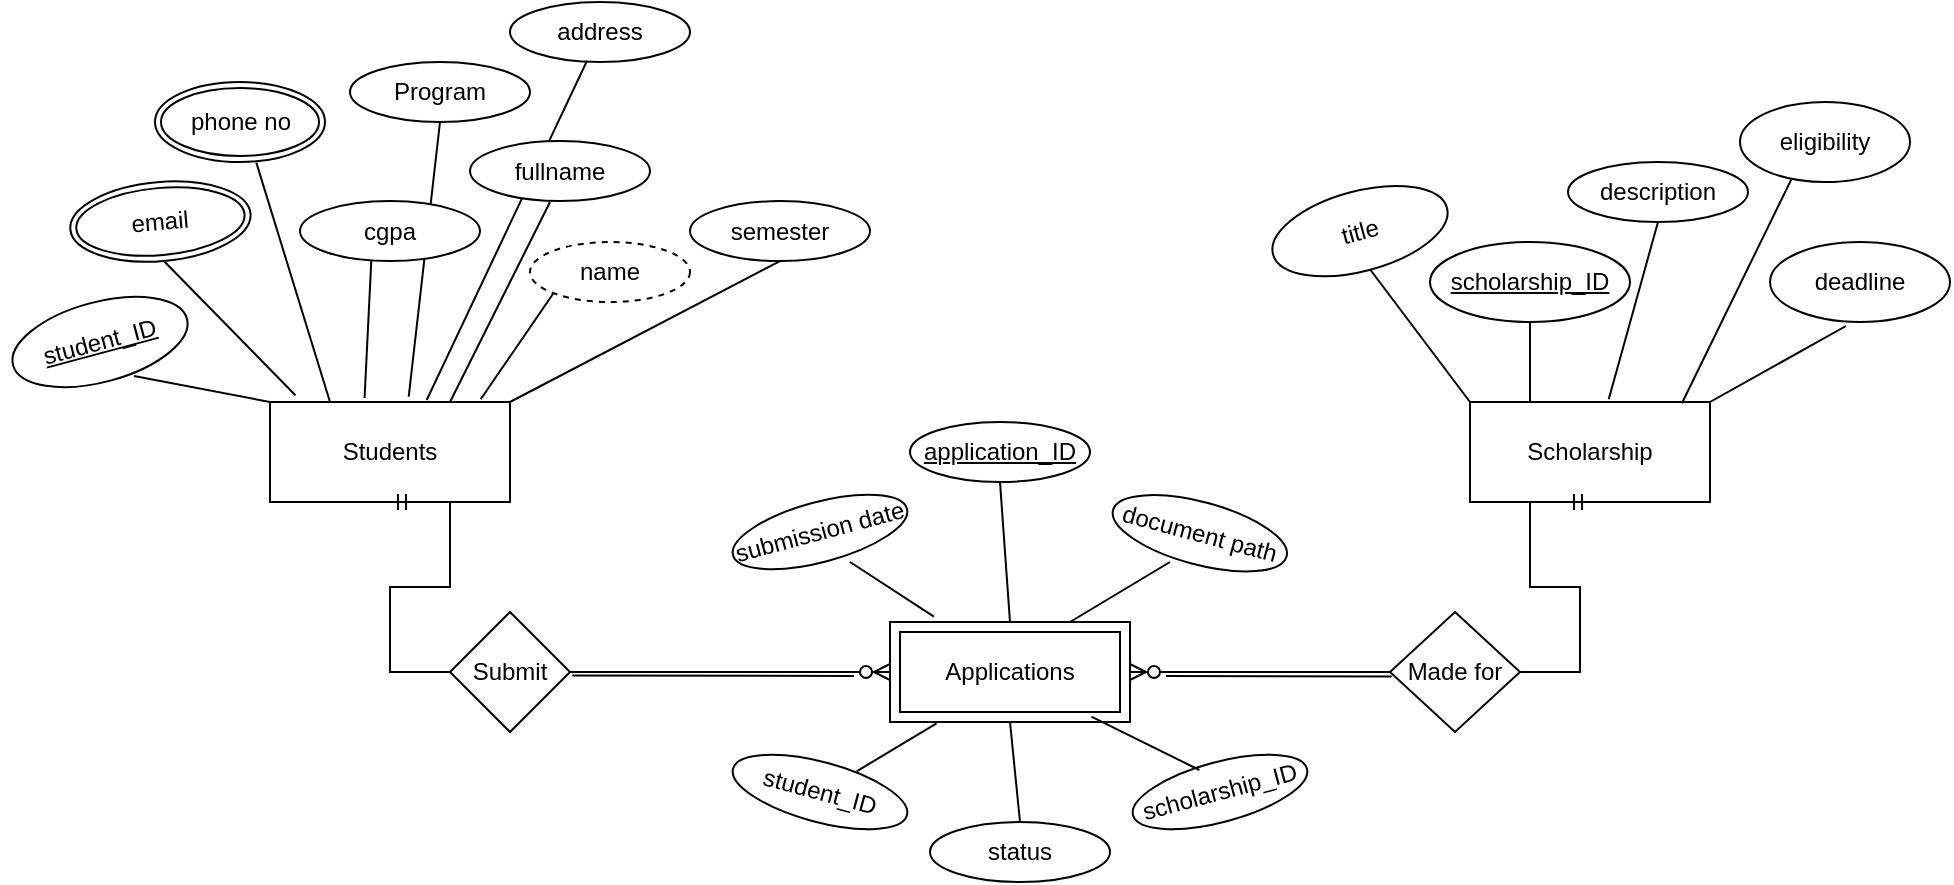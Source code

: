 <mxfile version="27.0.9">
  <diagram name="Page-1" id="50NBQbaFH9121cileKbn">
    <mxGraphModel dx="1505" dy="1476" grid="1" gridSize="10" guides="1" tooltips="1" connect="1" arrows="1" fold="1" page="1" pageScale="1" pageWidth="850" pageHeight="1100" math="0" shadow="0">
      <root>
        <mxCell id="0" />
        <mxCell id="1" parent="0" />
        <mxCell id="IqnL9jD0EgzMoAM63mxF-1" value="Students" style="rounded=0;whiteSpace=wrap;html=1;" parent="1" vertex="1">
          <mxGeometry x="80" y="150" width="120" height="50" as="geometry" />
        </mxCell>
        <mxCell id="IqnL9jD0EgzMoAM63mxF-4" value="Scholarship" style="rounded=0;whiteSpace=wrap;html=1;" parent="1" vertex="1">
          <mxGeometry x="680" y="150" width="120" height="50" as="geometry" />
        </mxCell>
        <mxCell id="IqnL9jD0EgzMoAM63mxF-5" value="Made for" style="rhombus;whiteSpace=wrap;html=1;" parent="1" vertex="1">
          <mxGeometry x="640" y="255" width="65" height="60" as="geometry" />
        </mxCell>
        <mxCell id="IqnL9jD0EgzMoAM63mxF-7" value="Submit" style="rhombus;whiteSpace=wrap;html=1;" parent="1" vertex="1">
          <mxGeometry x="170" y="255" width="60" height="60" as="geometry" />
        </mxCell>
        <mxCell id="IqnL9jD0EgzMoAM63mxF-8" value="Applications" style="shape=ext;margin=3;double=1;whiteSpace=wrap;html=1;align=center;" parent="1" vertex="1">
          <mxGeometry x="390" y="260" width="120" height="50" as="geometry" />
        </mxCell>
        <mxCell id="IqnL9jD0EgzMoAM63mxF-11" value="phone no" style="ellipse;shape=doubleEllipse;margin=3;whiteSpace=wrap;html=1;align=center;" parent="1" vertex="1">
          <mxGeometry x="22.5" y="-10" width="85" height="40" as="geometry" />
        </mxCell>
        <mxCell id="IqnL9jD0EgzMoAM63mxF-12" value="email" style="ellipse;shape=doubleEllipse;margin=3;whiteSpace=wrap;html=1;align=center;rotation=-5;" parent="1" vertex="1">
          <mxGeometry x="-20" y="40" width="90.42" height="39.55" as="geometry" />
        </mxCell>
        <mxCell id="IqnL9jD0EgzMoAM63mxF-13" value="student_ID" style="ellipse;whiteSpace=wrap;html=1;align=center;fontStyle=4;rotation=-15;" parent="1" vertex="1">
          <mxGeometry x="-50" y="100" width="90" height="40" as="geometry" />
        </mxCell>
        <mxCell id="IqnL9jD0EgzMoAM63mxF-14" value="Program" style="ellipse;whiteSpace=wrap;html=1;align=center;" parent="1" vertex="1">
          <mxGeometry x="120" y="-20" width="90" height="30" as="geometry" />
        </mxCell>
        <mxCell id="IqnL9jD0EgzMoAM63mxF-15" value="address" style="ellipse;whiteSpace=wrap;html=1;align=center;rotation=0;" parent="1" vertex="1">
          <mxGeometry x="200" y="-50" width="90" height="30" as="geometry" />
        </mxCell>
        <mxCell id="IqnL9jD0EgzMoAM63mxF-17" value="semester" style="ellipse;whiteSpace=wrap;html=1;align=center;rotation=0;" parent="1" vertex="1">
          <mxGeometry x="290" y="49.55" width="90" height="30" as="geometry" />
        </mxCell>
        <mxCell id="IqnL9jD0EgzMoAM63mxF-20" value="name" style="ellipse;whiteSpace=wrap;html=1;align=center;dashed=1;" parent="1" vertex="1">
          <mxGeometry x="210" y="70" width="80" height="30" as="geometry" />
        </mxCell>
        <mxCell id="IqnL9jD0EgzMoAM63mxF-23" value="" style="endArrow=none;html=1;rounded=0;entryX=0;entryY=0;entryDx=0;entryDy=0;exitX=0.634;exitY=1.021;exitDx=0;exitDy=0;exitPerimeter=0;" parent="1" source="IqnL9jD0EgzMoAM63mxF-13" target="IqnL9jD0EgzMoAM63mxF-1" edge="1">
          <mxGeometry relative="1" as="geometry">
            <mxPoint y="115" as="sourcePoint" />
            <mxPoint x="160" y="115" as="targetPoint" />
          </mxGeometry>
        </mxCell>
        <mxCell id="IqnL9jD0EgzMoAM63mxF-24" value="" style="endArrow=none;html=1;rounded=0;exitX=0.5;exitY=1;exitDx=0;exitDy=0;entryX=0.106;entryY=-0.067;entryDx=0;entryDy=0;entryPerimeter=0;" parent="1" source="IqnL9jD0EgzMoAM63mxF-12" target="IqnL9jD0EgzMoAM63mxF-1" edge="1">
          <mxGeometry relative="1" as="geometry">
            <mxPoint x="190" y="190" as="sourcePoint" />
            <mxPoint x="350" y="190" as="targetPoint" />
          </mxGeometry>
        </mxCell>
        <mxCell id="IqnL9jD0EgzMoAM63mxF-25" value="" style="endArrow=none;html=1;rounded=0;entryX=0.596;entryY=1.008;entryDx=0;entryDy=0;entryPerimeter=0;exitX=0.25;exitY=0;exitDx=0;exitDy=0;" parent="1" source="IqnL9jD0EgzMoAM63mxF-1" target="IqnL9jD0EgzMoAM63mxF-11" edge="1">
          <mxGeometry relative="1" as="geometry">
            <mxPoint x="190" y="190" as="sourcePoint" />
            <mxPoint x="350" y="190" as="targetPoint" />
          </mxGeometry>
        </mxCell>
        <mxCell id="IqnL9jD0EgzMoAM63mxF-26" value="" style="endArrow=none;html=1;rounded=0;exitX=0.396;exitY=1;exitDx=0;exitDy=0;exitPerimeter=0;entryX=0.394;entryY=-0.04;entryDx=0;entryDy=0;entryPerimeter=0;" parent="1" source="IqnL9jD0EgzMoAM63mxF-16" target="IqnL9jD0EgzMoAM63mxF-1" edge="1">
          <mxGeometry relative="1" as="geometry">
            <mxPoint x="310" y="250" as="sourcePoint" />
            <mxPoint x="470" y="250" as="targetPoint" />
          </mxGeometry>
        </mxCell>
        <mxCell id="IqnL9jD0EgzMoAM63mxF-27" value="" style="endArrow=none;html=1;rounded=0;entryX=0.5;entryY=1;entryDx=0;entryDy=0;exitX=0.578;exitY=-0.053;exitDx=0;exitDy=0;exitPerimeter=0;" parent="1" source="IqnL9jD0EgzMoAM63mxF-1" target="IqnL9jD0EgzMoAM63mxF-14" edge="1">
          <mxGeometry relative="1" as="geometry">
            <mxPoint x="170" y="210" as="sourcePoint" />
            <mxPoint x="330" y="210" as="targetPoint" />
          </mxGeometry>
        </mxCell>
        <mxCell id="IqnL9jD0EgzMoAM63mxF-16" value="cgpa" style="ellipse;whiteSpace=wrap;html=1;align=center;" parent="1" vertex="1">
          <mxGeometry x="95" y="49.55" width="90" height="30" as="geometry" />
        </mxCell>
        <mxCell id="IqnL9jD0EgzMoAM63mxF-28" value="" style="endArrow=none;html=1;rounded=0;exitX=0.75;exitY=0;exitDx=0;exitDy=0;" parent="1" source="IqnL9jD0EgzMoAM63mxF-1" edge="1">
          <mxGeometry relative="1" as="geometry">
            <mxPoint x="250" y="250" as="sourcePoint" />
            <mxPoint x="220" y="50" as="targetPoint" />
          </mxGeometry>
        </mxCell>
        <mxCell id="IqnL9jD0EgzMoAM63mxF-30" value="" style="endArrow=none;html=1;rounded=0;exitX=0;exitY=1;exitDx=0;exitDy=0;entryX=0.878;entryY=-0.027;entryDx=0;entryDy=0;entryPerimeter=0;" parent="1" source="IqnL9jD0EgzMoAM63mxF-20" target="IqnL9jD0EgzMoAM63mxF-1" edge="1">
          <mxGeometry relative="1" as="geometry">
            <mxPoint x="230" y="110" as="sourcePoint" />
            <mxPoint x="390" y="110" as="targetPoint" />
          </mxGeometry>
        </mxCell>
        <mxCell id="IqnL9jD0EgzMoAM63mxF-31" value="" style="endArrow=none;html=1;rounded=0;exitX=0.5;exitY=1;exitDx=0;exitDy=0;entryX=1;entryY=0;entryDx=0;entryDy=0;" parent="1" source="IqnL9jD0EgzMoAM63mxF-17" target="IqnL9jD0EgzMoAM63mxF-1" edge="1">
          <mxGeometry relative="1" as="geometry">
            <mxPoint x="300" y="140" as="sourcePoint" />
            <mxPoint x="460" y="140" as="targetPoint" />
          </mxGeometry>
        </mxCell>
        <mxCell id="IqnL9jD0EgzMoAM63mxF-32" value="application_ID" style="ellipse;whiteSpace=wrap;html=1;align=center;fontStyle=4;" parent="1" vertex="1">
          <mxGeometry x="400" y="160" width="90" height="30" as="geometry" />
        </mxCell>
        <mxCell id="IqnL9jD0EgzMoAM63mxF-33" value="submission date" style="ellipse;whiteSpace=wrap;html=1;align=center;rotation=-15;" parent="1" vertex="1">
          <mxGeometry x="310" y="200" width="90" height="30" as="geometry" />
        </mxCell>
        <mxCell id="IqnL9jD0EgzMoAM63mxF-34" value="document path" style="ellipse;whiteSpace=wrap;html=1;align=center;rotation=15;" parent="1" vertex="1">
          <mxGeometry x="500" y="200" width="89.83" height="31.29" as="geometry" />
        </mxCell>
        <mxCell id="IqnL9jD0EgzMoAM63mxF-35" value="status" style="ellipse;whiteSpace=wrap;html=1;align=center;" parent="1" vertex="1">
          <mxGeometry x="410" y="360" width="90" height="30" as="geometry" />
        </mxCell>
        <mxCell id="IqnL9jD0EgzMoAM63mxF-36" value="scholarship_ID" style="ellipse;whiteSpace=wrap;html=1;align=center;rotation=-15;" parent="1" vertex="1">
          <mxGeometry x="510" y="330" width="90" height="30" as="geometry" />
        </mxCell>
        <mxCell id="IqnL9jD0EgzMoAM63mxF-37" value="student_ID" style="ellipse;whiteSpace=wrap;html=1;align=center;rotation=15;" parent="1" vertex="1">
          <mxGeometry x="310" y="330" width="90" height="30" as="geometry" />
        </mxCell>
        <mxCell id="IqnL9jD0EgzMoAM63mxF-42" value="" style="endArrow=none;html=1;rounded=0;exitX=0.5;exitY=1;exitDx=0;exitDy=0;entryX=0.5;entryY=0;entryDx=0;entryDy=0;" parent="1" source="IqnL9jD0EgzMoAM63mxF-32" target="IqnL9jD0EgzMoAM63mxF-8" edge="1">
          <mxGeometry relative="1" as="geometry">
            <mxPoint x="375" y="190" as="sourcePoint" />
            <mxPoint x="240" y="260" as="targetPoint" />
          </mxGeometry>
        </mxCell>
        <mxCell id="IqnL9jD0EgzMoAM63mxF-43" value="" style="endArrow=none;html=1;rounded=0;entryX=0.75;entryY=0;entryDx=0;entryDy=0;" parent="1" target="IqnL9jD0EgzMoAM63mxF-8" edge="1">
          <mxGeometry relative="1" as="geometry">
            <mxPoint x="530" y="230" as="sourcePoint" />
            <mxPoint x="440" y="270" as="targetPoint" />
          </mxGeometry>
        </mxCell>
        <mxCell id="IqnL9jD0EgzMoAM63mxF-44" value="" style="endArrow=none;html=1;rounded=0;exitX=0.5;exitY=0;exitDx=0;exitDy=0;entryX=0.5;entryY=1;entryDx=0;entryDy=0;" parent="1" source="IqnL9jD0EgzMoAM63mxF-35" target="IqnL9jD0EgzMoAM63mxF-8" edge="1">
          <mxGeometry relative="1" as="geometry">
            <mxPoint x="505" y="280" as="sourcePoint" />
            <mxPoint x="370" y="350" as="targetPoint" />
          </mxGeometry>
        </mxCell>
        <mxCell id="IqnL9jD0EgzMoAM63mxF-45" value="" style="endArrow=none;html=1;rounded=0;exitX=0.194;exitY=1.013;exitDx=0;exitDy=0;entryX=0.667;entryY=0.009;entryDx=0;entryDy=0;exitPerimeter=0;entryPerimeter=0;" parent="1" source="IqnL9jD0EgzMoAM63mxF-8" target="IqnL9jD0EgzMoAM63mxF-37" edge="1">
          <mxGeometry relative="1" as="geometry">
            <mxPoint x="525" y="350" as="sourcePoint" />
            <mxPoint x="390" y="420" as="targetPoint" />
          </mxGeometry>
        </mxCell>
        <mxCell id="IqnL9jD0EgzMoAM63mxF-46" value="" style="endArrow=none;html=1;rounded=0;exitX=0.839;exitY=0.947;exitDx=0;exitDy=0;entryX=0.421;entryY=0.057;entryDx=0;entryDy=0;exitPerimeter=0;entryPerimeter=0;" parent="1" source="IqnL9jD0EgzMoAM63mxF-8" target="IqnL9jD0EgzMoAM63mxF-36" edge="1">
          <mxGeometry relative="1" as="geometry">
            <mxPoint x="545" y="450" as="sourcePoint" />
            <mxPoint x="410" y="520" as="targetPoint" />
          </mxGeometry>
        </mxCell>
        <mxCell id="IqnL9jD0EgzMoAM63mxF-47" value="" style="endArrow=none;html=1;rounded=0;exitX=0.618;exitY=1.112;exitDx=0;exitDy=0;entryX=0.183;entryY=-0.053;entryDx=0;entryDy=0;exitPerimeter=0;entryPerimeter=0;" parent="1" source="IqnL9jD0EgzMoAM63mxF-33" target="IqnL9jD0EgzMoAM63mxF-8" edge="1">
          <mxGeometry relative="1" as="geometry">
            <mxPoint x="525" y="300" as="sourcePoint" />
            <mxPoint x="390" y="370" as="targetPoint" />
          </mxGeometry>
        </mxCell>
        <mxCell id="IqnL9jD0EgzMoAM63mxF-49" value="description" style="ellipse;whiteSpace=wrap;html=1;align=center;" parent="1" vertex="1">
          <mxGeometry x="729" y="30" width="90" height="30" as="geometry" />
        </mxCell>
        <mxCell id="IqnL9jD0EgzMoAM63mxF-50" value="scholarship_ID" style="ellipse;whiteSpace=wrap;html=1;align=center;fontStyle=4;" parent="1" vertex="1">
          <mxGeometry x="660" y="70" width="100" height="40" as="geometry" />
        </mxCell>
        <mxCell id="IqnL9jD0EgzMoAM63mxF-53" value="title" style="ellipse;whiteSpace=wrap;html=1;align=center;rotation=-15;" parent="1" vertex="1">
          <mxGeometry x="580" y="44.55" width="90" height="40" as="geometry" />
        </mxCell>
        <mxCell id="IqnL9jD0EgzMoAM63mxF-55" value="deadline" style="ellipse;whiteSpace=wrap;html=1;align=center;" parent="1" vertex="1">
          <mxGeometry x="830" y="70" width="90" height="40" as="geometry" />
        </mxCell>
        <mxCell id="IqnL9jD0EgzMoAM63mxF-56" value="eligibility" style="ellipse;whiteSpace=wrap;html=1;align=center;" parent="1" vertex="1">
          <mxGeometry x="815" width="85" height="40" as="geometry" />
        </mxCell>
        <mxCell id="IqnL9jD0EgzMoAM63mxF-57" value="" style="endArrow=none;html=1;rounded=0;entryX=0.5;entryY=1;entryDx=0;entryDy=0;exitX=0;exitY=0;exitDx=0;exitDy=0;" parent="1" source="IqnL9jD0EgzMoAM63mxF-4" target="IqnL9jD0EgzMoAM63mxF-53" edge="1">
          <mxGeometry relative="1" as="geometry">
            <mxPoint x="440" y="140" as="sourcePoint" />
            <mxPoint x="600" y="140" as="targetPoint" />
          </mxGeometry>
        </mxCell>
        <mxCell id="IqnL9jD0EgzMoAM63mxF-58" value="" style="endArrow=none;html=1;rounded=0;entryX=0.5;entryY=1;entryDx=0;entryDy=0;exitX=0.25;exitY=0;exitDx=0;exitDy=0;" parent="1" source="IqnL9jD0EgzMoAM63mxF-4" target="IqnL9jD0EgzMoAM63mxF-50" edge="1">
          <mxGeometry relative="1" as="geometry">
            <mxPoint x="720" y="206" as="sourcePoint" />
            <mxPoint x="670" y="140" as="targetPoint" />
          </mxGeometry>
        </mxCell>
        <mxCell id="IqnL9jD0EgzMoAM63mxF-59" value="" style="endArrow=none;html=1;rounded=0;entryX=0.5;entryY=1;entryDx=0;entryDy=0;exitX=0.578;exitY=-0.027;exitDx=0;exitDy=0;exitPerimeter=0;" parent="1" source="IqnL9jD0EgzMoAM63mxF-4" target="IqnL9jD0EgzMoAM63mxF-49" edge="1">
          <mxGeometry relative="1" as="geometry">
            <mxPoint x="740" y="160" as="sourcePoint" />
            <mxPoint x="740" y="120" as="targetPoint" />
          </mxGeometry>
        </mxCell>
        <mxCell id="IqnL9jD0EgzMoAM63mxF-60" value="" style="endArrow=none;html=1;rounded=0;entryX=0.422;entryY=1.05;entryDx=0;entryDy=0;exitX=1;exitY=0;exitDx=0;exitDy=0;entryPerimeter=0;" parent="1" source="IqnL9jD0EgzMoAM63mxF-4" target="IqnL9jD0EgzMoAM63mxF-55" edge="1">
          <mxGeometry relative="1" as="geometry">
            <mxPoint x="860" y="200" as="sourcePoint" />
            <mxPoint x="860" y="160" as="targetPoint" />
          </mxGeometry>
        </mxCell>
        <mxCell id="IqnL9jD0EgzMoAM63mxF-61" value="" style="endArrow=none;html=1;rounded=0;entryX=0.302;entryY=0.967;entryDx=0;entryDy=0;exitX=0.883;exitY=0.013;exitDx=0;exitDy=0;entryPerimeter=0;exitPerimeter=0;" parent="1" source="IqnL9jD0EgzMoAM63mxF-4" target="IqnL9jD0EgzMoAM63mxF-56" edge="1">
          <mxGeometry relative="1" as="geometry">
            <mxPoint x="800" y="190" as="sourcePoint" />
            <mxPoint x="800" y="150" as="targetPoint" />
          </mxGeometry>
        </mxCell>
        <mxCell id="IqnL9jD0EgzMoAM63mxF-62" value="" style="endArrow=none;html=1;rounded=0;entryX=0.428;entryY=0.98;entryDx=0;entryDy=0;entryPerimeter=0;exitX=0.653;exitY=-0.02;exitDx=0;exitDy=0;exitPerimeter=0;" parent="1" source="IqnL9jD0EgzMoAM63mxF-1" target="IqnL9jD0EgzMoAM63mxF-15" edge="1">
          <mxGeometry relative="1" as="geometry">
            <mxPoint x="320" y="150" as="sourcePoint" />
            <mxPoint x="480" y="150" as="targetPoint" />
          </mxGeometry>
        </mxCell>
        <mxCell id="IqnL9jD0EgzMoAM63mxF-9" value="fullname" style="ellipse;whiteSpace=wrap;html=1;align=center;" parent="1" vertex="1">
          <mxGeometry x="180" y="19.55" width="90" height="30" as="geometry" />
        </mxCell>
        <mxCell id="IqnL9jD0EgzMoAM63mxF-63" value="" style="endArrow=none;html=1;rounded=0;exitX=0.936;exitY=0.529;exitDx=0;exitDy=0;exitPerimeter=0;" parent="1" edge="1">
          <mxGeometry relative="1" as="geometry">
            <mxPoint x="231.16" y="286.74" as="sourcePoint" />
            <mxPoint x="372" y="287" as="targetPoint" />
          </mxGeometry>
        </mxCell>
        <mxCell id="IqnL9jD0EgzMoAM63mxF-64" value="" style="endArrow=none;html=1;rounded=0;" parent="1" edge="1">
          <mxGeometry relative="1" as="geometry">
            <mxPoint x="528" y="287" as="sourcePoint" />
            <mxPoint x="640.83" y="287.26" as="targetPoint" />
          </mxGeometry>
        </mxCell>
        <mxCell id="2VuwB4NRMP1wDdz1P-sN-1" value="" style="edgeStyle=entityRelationEdgeStyle;fontSize=12;html=1;endArrow=ERzeroToMany;endFill=1;rounded=0;entryX=0;entryY=0.5;entryDx=0;entryDy=0;entryPerimeter=0;exitX=1;exitY=0.5;exitDx=0;exitDy=0;" edge="1" parent="1" source="IqnL9jD0EgzMoAM63mxF-7" target="IqnL9jD0EgzMoAM63mxF-8">
          <mxGeometry width="100" height="100" relative="1" as="geometry">
            <mxPoint x="290" y="310" as="sourcePoint" />
            <mxPoint x="390" y="210" as="targetPoint" />
          </mxGeometry>
        </mxCell>
        <mxCell id="2VuwB4NRMP1wDdz1P-sN-2" value="" style="edgeStyle=entityRelationEdgeStyle;fontSize=12;html=1;endArrow=ERzeroToMany;endFill=1;rounded=0;entryX=1;entryY=0.5;entryDx=0;entryDy=0;exitX=0;exitY=0.5;exitDx=0;exitDy=0;" edge="1" parent="1" source="IqnL9jD0EgzMoAM63mxF-5" target="IqnL9jD0EgzMoAM63mxF-8">
          <mxGeometry width="100" height="100" relative="1" as="geometry">
            <mxPoint x="280" y="280" as="sourcePoint" />
            <mxPoint x="440" y="280" as="targetPoint" />
          </mxGeometry>
        </mxCell>
        <mxCell id="2VuwB4NRMP1wDdz1P-sN-3" value="" style="edgeStyle=entityRelationEdgeStyle;fontSize=12;html=1;endArrow=ERmandOne;rounded=0;entryX=0.5;entryY=1;entryDx=0;entryDy=0;exitX=0;exitY=0.5;exitDx=0;exitDy=0;" edge="1" parent="1" source="IqnL9jD0EgzMoAM63mxF-7" target="IqnL9jD0EgzMoAM63mxF-1">
          <mxGeometry width="100" height="100" relative="1" as="geometry">
            <mxPoint x="370" y="310" as="sourcePoint" />
            <mxPoint x="470" y="210" as="targetPoint" />
          </mxGeometry>
        </mxCell>
        <mxCell id="2VuwB4NRMP1wDdz1P-sN-4" value="" style="edgeStyle=entityRelationEdgeStyle;fontSize=12;html=1;endArrow=ERmandOne;rounded=0;entryX=0.5;entryY=1;entryDx=0;entryDy=0;exitX=1;exitY=0.5;exitDx=0;exitDy=0;" edge="1" parent="1" source="IqnL9jD0EgzMoAM63mxF-5" target="IqnL9jD0EgzMoAM63mxF-4">
          <mxGeometry width="100" height="100" relative="1" as="geometry">
            <mxPoint x="190" y="325" as="sourcePoint" />
            <mxPoint x="160" y="240" as="targetPoint" />
          </mxGeometry>
        </mxCell>
      </root>
    </mxGraphModel>
  </diagram>
</mxfile>
